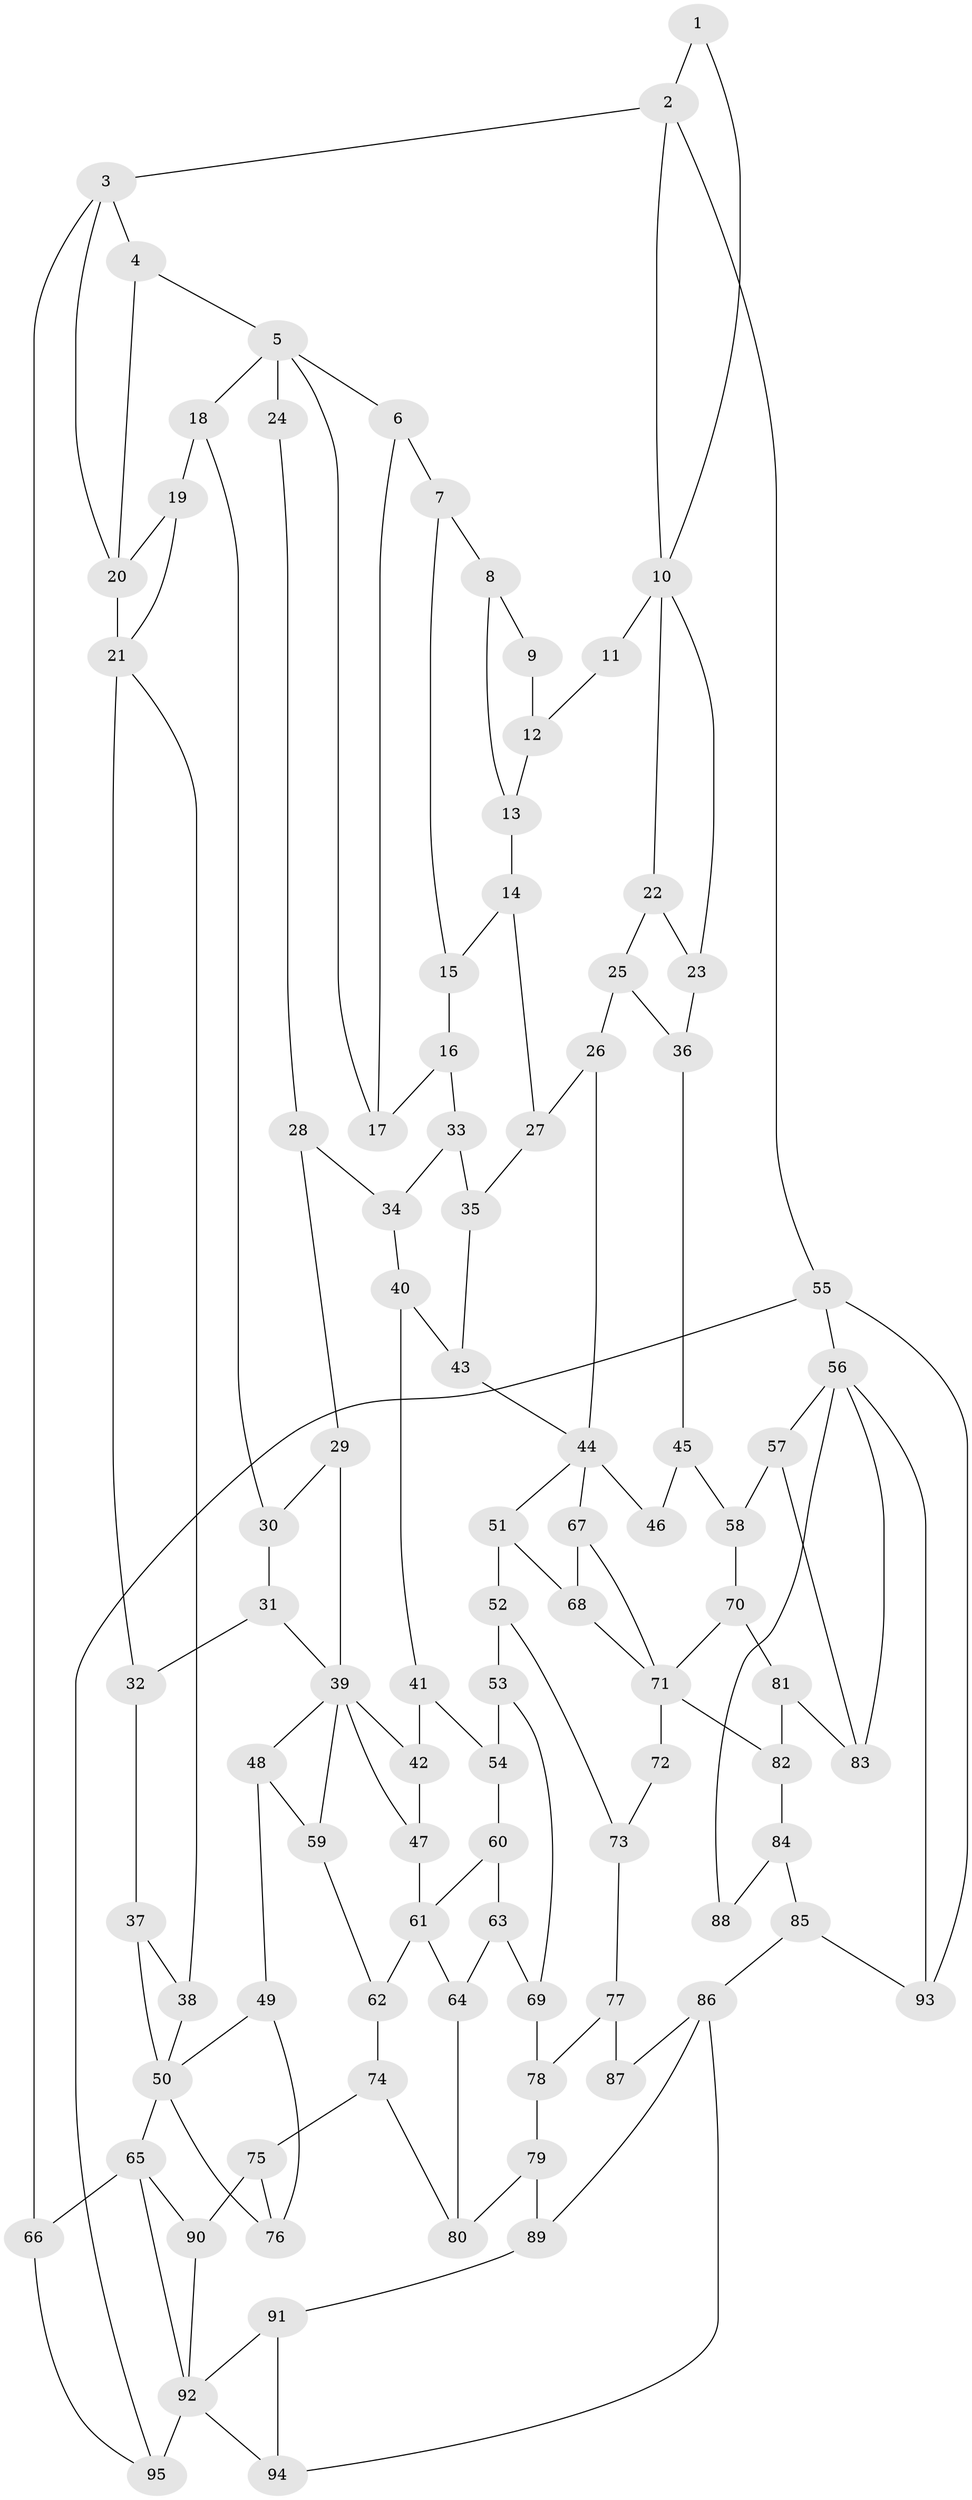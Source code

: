 // original degree distribution, {3: 0.014814814814814815, 6: 0.2222222222222222, 4: 0.24444444444444444, 5: 0.5185185185185185}
// Generated by graph-tools (version 1.1) at 2025/54/03/04/25 22:54:49]
// undirected, 95 vertices, 151 edges
graph export_dot {
  node [color=gray90,style=filled];
  1;
  2;
  3;
  4;
  5;
  6;
  7;
  8;
  9;
  10;
  11;
  12;
  13;
  14;
  15;
  16;
  17;
  18;
  19;
  20;
  21;
  22;
  23;
  24;
  25;
  26;
  27;
  28;
  29;
  30;
  31;
  32;
  33;
  34;
  35;
  36;
  37;
  38;
  39;
  40;
  41;
  42;
  43;
  44;
  45;
  46;
  47;
  48;
  49;
  50;
  51;
  52;
  53;
  54;
  55;
  56;
  57;
  58;
  59;
  60;
  61;
  62;
  63;
  64;
  65;
  66;
  67;
  68;
  69;
  70;
  71;
  72;
  73;
  74;
  75;
  76;
  77;
  78;
  79;
  80;
  81;
  82;
  83;
  84;
  85;
  86;
  87;
  88;
  89;
  90;
  91;
  92;
  93;
  94;
  95;
  1 -- 2 [weight=1.0];
  1 -- 10 [weight=1.0];
  2 -- 3 [weight=1.0];
  2 -- 10 [weight=1.0];
  2 -- 55 [weight=1.0];
  3 -- 4 [weight=1.0];
  3 -- 20 [weight=1.0];
  3 -- 66 [weight=1.0];
  4 -- 5 [weight=1.0];
  4 -- 20 [weight=1.0];
  5 -- 6 [weight=1.0];
  5 -- 17 [weight=1.0];
  5 -- 18 [weight=1.0];
  5 -- 24 [weight=2.0];
  6 -- 7 [weight=1.0];
  6 -- 17 [weight=1.0];
  7 -- 8 [weight=1.0];
  7 -- 15 [weight=1.0];
  8 -- 9 [weight=1.0];
  8 -- 13 [weight=1.0];
  9 -- 12 [weight=1.0];
  10 -- 11 [weight=2.0];
  10 -- 22 [weight=1.0];
  10 -- 23 [weight=1.0];
  11 -- 12 [weight=1.0];
  12 -- 13 [weight=1.0];
  13 -- 14 [weight=1.0];
  14 -- 15 [weight=1.0];
  14 -- 27 [weight=1.0];
  15 -- 16 [weight=1.0];
  16 -- 17 [weight=1.0];
  16 -- 33 [weight=1.0];
  18 -- 19 [weight=1.0];
  18 -- 30 [weight=1.0];
  19 -- 20 [weight=1.0];
  19 -- 21 [weight=1.0];
  20 -- 21 [weight=3.0];
  21 -- 32 [weight=1.0];
  21 -- 38 [weight=1.0];
  22 -- 23 [weight=1.0];
  22 -- 25 [weight=1.0];
  23 -- 36 [weight=1.0];
  24 -- 28 [weight=1.0];
  25 -- 26 [weight=1.0];
  25 -- 36 [weight=1.0];
  26 -- 27 [weight=1.0];
  26 -- 44 [weight=1.0];
  27 -- 35 [weight=1.0];
  28 -- 29 [weight=1.0];
  28 -- 34 [weight=1.0];
  29 -- 30 [weight=1.0];
  29 -- 39 [weight=1.0];
  30 -- 31 [weight=1.0];
  31 -- 32 [weight=1.0];
  31 -- 39 [weight=1.0];
  32 -- 37 [weight=1.0];
  33 -- 34 [weight=1.0];
  33 -- 35 [weight=1.0];
  34 -- 40 [weight=1.0];
  35 -- 43 [weight=1.0];
  36 -- 45 [weight=1.0];
  37 -- 38 [weight=1.0];
  37 -- 50 [weight=1.0];
  38 -- 50 [weight=1.0];
  39 -- 42 [weight=1.0];
  39 -- 47 [weight=1.0];
  39 -- 48 [weight=1.0];
  39 -- 59 [weight=1.0];
  40 -- 41 [weight=1.0];
  40 -- 43 [weight=1.0];
  41 -- 42 [weight=1.0];
  41 -- 54 [weight=1.0];
  42 -- 47 [weight=1.0];
  43 -- 44 [weight=1.0];
  44 -- 46 [weight=2.0];
  44 -- 51 [weight=1.0];
  44 -- 67 [weight=1.0];
  45 -- 46 [weight=1.0];
  45 -- 58 [weight=1.0];
  47 -- 61 [weight=1.0];
  48 -- 49 [weight=1.0];
  48 -- 59 [weight=1.0];
  49 -- 50 [weight=1.0];
  49 -- 76 [weight=1.0];
  50 -- 65 [weight=2.0];
  50 -- 76 [weight=1.0];
  51 -- 52 [weight=1.0];
  51 -- 68 [weight=1.0];
  52 -- 53 [weight=1.0];
  52 -- 73 [weight=1.0];
  53 -- 54 [weight=1.0];
  53 -- 69 [weight=1.0];
  54 -- 60 [weight=1.0];
  55 -- 56 [weight=1.0];
  55 -- 93 [weight=1.0];
  55 -- 95 [weight=1.0];
  56 -- 57 [weight=1.0];
  56 -- 83 [weight=1.0];
  56 -- 88 [weight=2.0];
  56 -- 93 [weight=1.0];
  57 -- 58 [weight=1.0];
  57 -- 83 [weight=1.0];
  58 -- 70 [weight=1.0];
  59 -- 62 [weight=1.0];
  60 -- 61 [weight=1.0];
  60 -- 63 [weight=1.0];
  61 -- 62 [weight=1.0];
  61 -- 64 [weight=1.0];
  62 -- 74 [weight=1.0];
  63 -- 64 [weight=1.0];
  63 -- 69 [weight=1.0];
  64 -- 80 [weight=1.0];
  65 -- 66 [weight=2.0];
  65 -- 90 [weight=1.0];
  65 -- 92 [weight=1.0];
  66 -- 95 [weight=1.0];
  67 -- 68 [weight=1.0];
  67 -- 71 [weight=1.0];
  68 -- 71 [weight=1.0];
  69 -- 78 [weight=1.0];
  70 -- 71 [weight=1.0];
  70 -- 81 [weight=1.0];
  71 -- 72 [weight=2.0];
  71 -- 82 [weight=1.0];
  72 -- 73 [weight=1.0];
  73 -- 77 [weight=1.0];
  74 -- 75 [weight=1.0];
  74 -- 80 [weight=1.0];
  75 -- 76 [weight=1.0];
  75 -- 90 [weight=1.0];
  77 -- 78 [weight=1.0];
  77 -- 87 [weight=1.0];
  78 -- 79 [weight=1.0];
  79 -- 80 [weight=1.0];
  79 -- 89 [weight=1.0];
  81 -- 82 [weight=1.0];
  81 -- 83 [weight=1.0];
  82 -- 84 [weight=1.0];
  84 -- 85 [weight=1.0];
  84 -- 88 [weight=1.0];
  85 -- 86 [weight=2.0];
  85 -- 93 [weight=1.0];
  86 -- 87 [weight=2.0];
  86 -- 89 [weight=1.0];
  86 -- 94 [weight=1.0];
  89 -- 91 [weight=1.0];
  90 -- 92 [weight=1.0];
  91 -- 92 [weight=1.0];
  91 -- 94 [weight=1.0];
  92 -- 94 [weight=1.0];
  92 -- 95 [weight=2.0];
}
